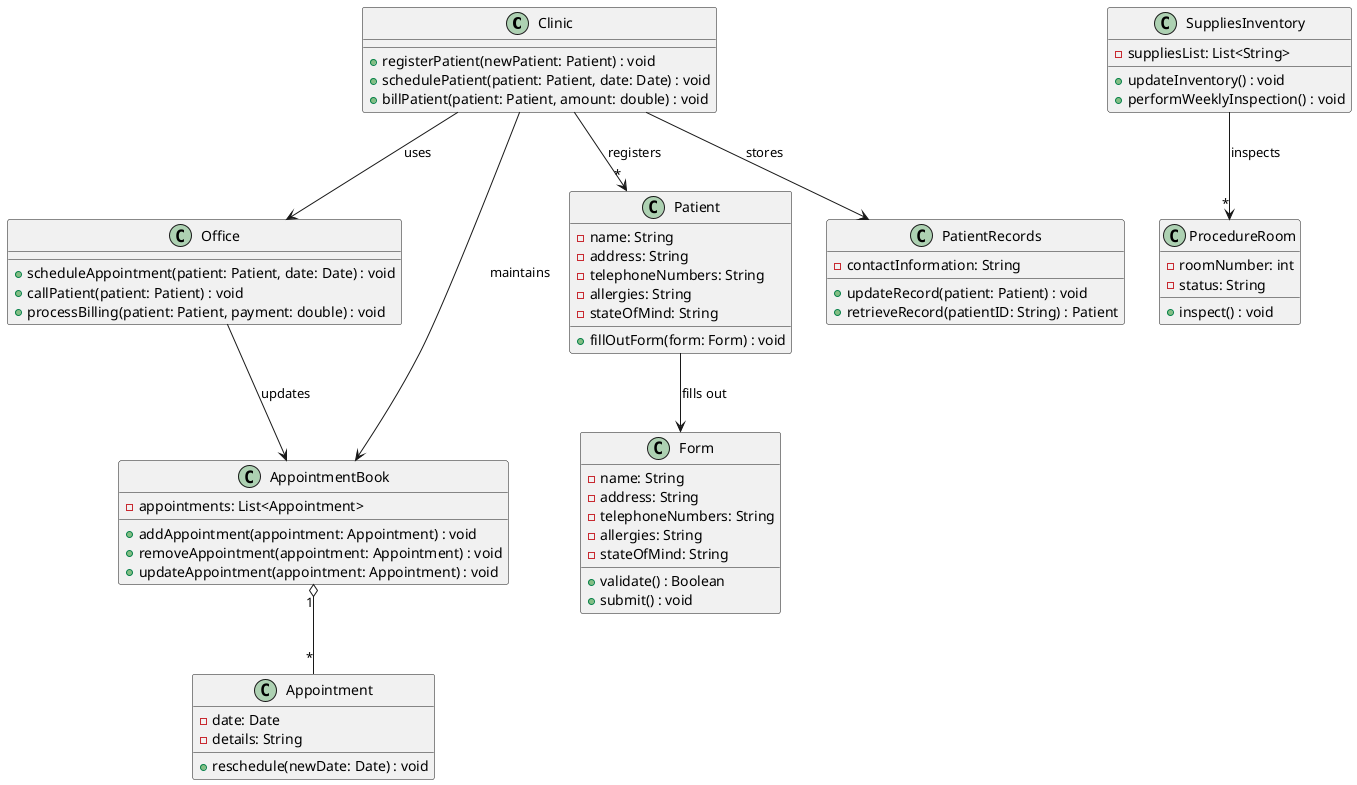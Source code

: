 @startuml

'------------------------
' Clinic System Classes
'------------------------

class Clinic {
  +registerPatient(newPatient: Patient) : void
  +schedulePatient(patient: Patient, date: Date) : void
  +billPatient(patient: Patient, amount: double) : void
}

class Office {
  +scheduleAppointment(patient: Patient, date: Date) : void
  +callPatient(patient: Patient) : void
  +processBilling(patient: Patient, payment: double) : void
}

class Patient {
  -name: String
  -address: String
  -telephoneNumbers: String
  -allergies: String
  -stateOfMind: String
  +fillOutForm(form: Form) : void
}

class Form {
  -name: String
  -address: String
  -telephoneNumbers: String
  -allergies: String
  -stateOfMind: String
  +validate() : Boolean
  +submit() : void
}

class AppointmentBook {
  -appointments: List<Appointment>
  +addAppointment(appointment: Appointment) : void
  +removeAppointment(appointment: Appointment) : void
  +updateAppointment(appointment: Appointment) : void
}

class Appointment {
  -date: Date
  -details: String
  +reschedule(newDate: Date) : void
}

class PatientRecords {
  -contactInformation: String
  +updateRecord(patient: Patient) : void
  +retrieveRecord(patientID: String) : Patient
}

class SuppliesInventory {
  -suppliesList: List<String>
  +updateInventory() : void
  +performWeeklyInspection() : void
}

class ProcedureRoom {
  -roomNumber: int
  -status: String
  +inspect() : void
}

'------------------------
' Relationships between Classes
'------------------------

' Clinic aggregates core components
Clinic --> Office : uses
Clinic --> AppointmentBook : maintains
Clinic --> PatientRecords : stores
Clinic --> "*" Patient : registers

' Patient uses a Form to be registered
Patient --> Form : "fills out"

' AppointmentBook is composed of Appointments
AppointmentBook "1" o-- "*" Appointment

' Office schedules appointments into the AppointmentBook
Office --> AppointmentBook : "updates"

' SuppliesInventory inspects several ProcedureRooms
SuppliesInventory --> "*" ProcedureRoom : "inspects"

@enduml